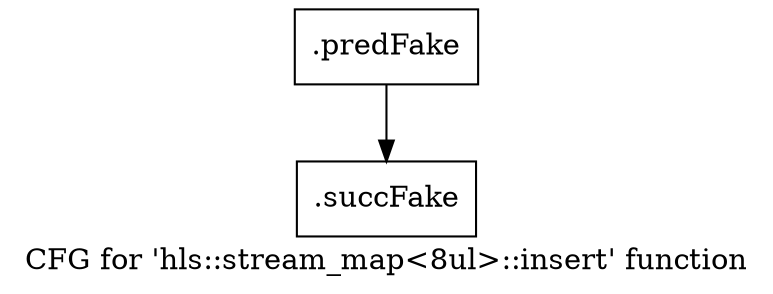 digraph "CFG for 'hls::stream_map\<8ul\>::insert' function" {
	label="CFG for 'hls::stream_map\<8ul\>::insert' function";

	Node0x6005350 [shape=record,filename="",linenumber="",label="{.predFake}"];
	Node0x6005350 -> Node0x63271f0[ callList="" memoryops="" filename="/mnt/xilinx/Vitis_HLS/2021.2/include/hls_stream_thread_unsafe.h" execusionnum="3"];
	Node0x63271f0 [shape=record,filename="/mnt/xilinx/Vitis_HLS/2021.2/include/hls_stream_thread_unsafe.h",linenumber="227",label="{.succFake}"];
}
